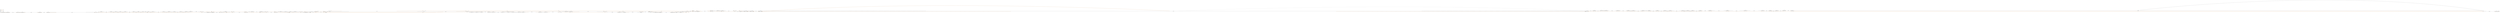 digraph REFERENCE {
	graph [rankdir=LR splines=spline]
	node [color=black fillcolor=grey fixedsize=true shape=cds]
	edge [arrowhead=vee arrowsize=0.5 color=black penwidth=2]
	"156REF" [label="chrI 156 REF" width=1.2]
	"156REF" -> "157REF"
	"157REF" [label="chrI 157 REF" width=1.2]
	"157REF" -> "167REF"
	"167REF" [label="chrI 167 REF" width=1.2]
	"167REF" -> "168REF"
	"168REF" [label="chrI 168 REF" width=1.2]
	"168REF" -> "176REF"
	"176REF" [label="chrI 176 REF" width=7.2]
	"176REF" -> "177REF"
	"177REF" [label="chrI 177 REF" width=1.2]
	"177REF" -> "249REF"
	"249REF" [label="chrI 249 REF" width=1.2]
	"249REF" -> "250REF"
	"250REF" [label="chrI 250 REF" width=1.2]
	"250REF" -> "261REF"
	"261REF" [label="chrI 261 REF" width=15.8]
	"261REF" -> "262REF"
	"262REF" [label="chrI 262 REF" width=1.2]
	"262REF" -> "420REF"
	"420REF" [label="chrI 420 REF" width=5.4]
	"420REF" -> "421REF"
	"421REF" [label="chrI 421 REF" width=1.2]
	"421REF" -> "475REF"
	"475REF" [label="chrI 475 REF" width=3.2]
	"475REF" -> "476REF"
	"476REF" [label="chrI 476 REF" width=1.2]
	"476REF" -> "508REF"
	"508REF" [label="chrI 508 REF" width=2.0]
	"508REF" -> "509REF"
	"509REF" [label="chrI 509 REF" width=1.2]
	"509REF" -> "529REF"
	"529REF" [label="chrI 529 REF" width=7.3]
	"529REF" -> "530REF"
	"530REF" [label="chrI 530 REF" width=1.2]
	"530REF" -> "603REF"
	"603REF" [label="chrI 603 REF" width=1.2]
	"603REF" -> "604REF"
	"604REF" [label="chrI 604 REF" width=1.2]
	"604REF" -> "609REF"
	"609REF" [label="chrI 609 REF" width=1.2]
	"609REF" -> "610REF"
	"610REF" [label="chrI 610 REF" width=1.2]
	"610REF" -> "617REF"
	"617REF" [label="chrI 617 REF" width=1.5]
	"617REF" -> "618REF"
	"618REF" [label="chrI 618 REF" width=1.2]
	"618REF" -> "633REF"
	"633REF" [label="chrI 633 REF" width=5.8]
	"633REF" -> "634REF"
	"634REF" [label="chrI 634 REF" width=1.2]
	"634REF" -> "692REF"
	"692REF" [label="chrI 692 REF" width=1.2]
	"692REF" -> "693REF"
	"693REF" [label="chrI 693 REF" width=1.2]
	"693REF" -> "700REF"
	"700REF" [label="chrI 700 REF" width=1.2]
	"700REF" -> "701REF"
	"701REF" [label="chrI 701 REF" width=1.2]
	"701REF" -> "708REF"
	"708REF" [label="chrI 708 REF" width=2.0]
	"708REF" -> "709REF"
	"709REF" [label="chrI 709 REF" width=1.2]
	"709REF" -> "729REF"
	"729REF" [label="chrI 729 REF" width=1.2]
	"729REF" -> "730REF"
	"730REF" [label="chrI 730 REF" width=1.2]
	"730REF" -> "742REF"
	"742REF" [label="chrI 742 REF" width=8.2]
	"742REF" -> "743REF"
	"743REF" [label="chrI 743 REF" width=1.2]
	"743REF" -> "825REF"
	"825REF" [label="chrI 825 REF" width=2.1]
	"825REF" -> "826REF"
	"826REF" [label="chrI 826 REF" width=1.2]
	"826REF" -> "847REF"
	"847REF" [label="chrI 847 REF" width=2.2]
	"847REF" -> "848REF"
	"848REF" [label="chrI 848 REF" width=1.2]
	"848REF" -> "870REF"
	"870REF" [label="chrI 870 REF" width=3.2]
	"870REF" -> "871REF"
	"871REF" [label="chrI 871 REF" width=1.2]
	"871REF" -> "903REF"
	"903REF" [label="chrI 903 REF" width=2.0]
	"903REF" -> "904REF"
	"904REF" [label="chrI 904 REF" width=1.2]
	"904REF" -> "924REF"
	"924REF" [label="chrI 924 REF" width=1.2]
	"924REF" -> "925REF"
	"925REF" [label="chrI 925 REF" width=1.2]
	"925REF" -> "936REF"
	"936REF" [label="chrI 936 REF" width=4.2]
	"936REF" -> "937REF"
	"937REF" [label="chrI 937 REF" width=1.2]
	"937REF" -> "979REF"
	"979REF" [label="chrI 979 REF" width=2.7]
	"979REF" -> "980REF"
	"980REF" [label="chrI 980 REF" width=1.2]
	"980REF" -> "1007REF"
	"1007REF" [label="chrI 1007 REF" width=1.2]
	"1007REF" -> "1008REF"
	"1008REF" [label="chrI 1008 REF" width=1.2]
	"1008REF" -> "1012REF"
	"1012REF" [label="chrI 1012 REF" width=1.2]
	"1012REF" -> "1013REF"
	"1013REF" [label="chrI 1013 REF" width=1.2]
	"1013REF" -> "1024REF"
	"1024REF" [label="chrI 1024 REF" width=1.2]
	"1024REF" -> "1025REF"
	"1025REF" [label="chrI 1025 REF" width=1.2]
	"1025REF" -> "1034REF"
	"1034REF" [label="chrI 1034 REF" width=2.9]
	"1034REF" -> "1035REF"
	"1035REF" [label="chrI 1035 REF" width=1.2]
	"1035REF" -> "1064REF"
	"1064REF" [label="chrI 1064 REF" width=1.2]
	"1064REF" -> "1065REF"
	"1065REF" [label="chrI 1065 REF" width=1.2]
	"1065REF" -> "1073REF"
	"1073REF" [label="chrI 1073 REF" width=2.6]
	"1073REF" -> "1074REF"
	"1074REF" [label="chrI 1074 REF" width=1.2]
	"1074REF" -> "1100REF"
	"1100REF" [label="chrI 1100 REF" width=6.2]
	"1100REF" -> "1101REF"
	"1101REF" [label="chrI 1101 REF" width=1.2]
	"1101REF" -> "1163REF"
	"1163REF" [label="chrI 1163 REF" width=1.4]
	"1163REF" -> "1164REF"
	"1164REF" [label="chrI 1164 REF" width=1.2]
	"1164REF" -> "1178REF"
	"1178REF" [label="chrI 1178 REF" width=1.2]
	"1178REF" -> "1179REF"
	"1179REF" [label="chrI 1179 REF" width=1.2]
	"1179REF" -> "1183REF"
	"1183REF" [label="chrI 1183 REF" width=1.2]
	"1183REF" -> "1184REF"
	"1184REF" [label="chrI 1184 REF" width=1.2]
	"1184REF" -> "1196REF"
	"1196REF" [label="chrI 1196 REF" width=1.9]
	"1196REF" -> "1197REF"
	"1197REF" [label="chrI 1197 REF" width=1.2]
	"1197REF" -> "1216REF"
	"1216REF" [label="chrI 1216 REF" width=1.2]
	"1216REF" -> "1217REF"
	"1217REF" [label="chrI 1217 REF" width=1.2]
	"1217REF" -> "1229REF"
	"1229REF" [label="chrI 1229 REF" width=1.2]
	"1229REF" -> "1230REF"
	"1230REF" [label="chrI 1230 REF" width=1.2]
	"1230REF" -> "1237REF"
	"1237REF" [label="chrI 1237 REF" width=1.2]
	"1237REF" -> "1238REF"
	"1238REF" [label="chrI 1238 REF" width=1.2]
	"1238REF" -> "1244REF"
	"1244REF" [label="chrI 1244 REF" width=1.7]
	"1244REF" -> "1245REF"
	"1245REF" [label="chrI 1245 REF" width=1.2]
	"1245REF" -> "1262REF"
	"1262REF" [label="chrI 1262 REF" width=1.2]
	"1262REF" -> "1263REF"
	"1263REF" [label="chrI 1263 REF" width=1.2]
	"1263REF" -> "1274REF"
	"1274REF" [label="chrI 1274 REF" width=1.2]
	"1274REF" -> "1275REF"
	"1275REF" [label="chrI 1275 REF" width=1.2]
	"1275REF" -> "1278REF"
	"1278REF" [label="chrI 1278 REF" width=1.2]
	"1278REF" -> "1279REF"
	"1279REF" [label="chrI 1279 REF" width=1.2]
	"1279REF" -> "1283REF"
	"1283REF" [label="chrI 1283 REF" width=1.6]
	"1283REF" -> "1284REF"
	"1284REF" [label="chrI 1284 REF" width=1.2]
	"1284REF" -> "1300REF"
	"1300REF" [label="chrI 1300 REF" width=1.2]
	"1300REF" -> "1301REF"
	"1301REF" [label="chrI 1301 REF" width=1.2]
	"1301REF" -> "1302REF"
	"1302REF" [label="chrI 1302 REF" width=2.5]
	"1302REF" -> "1303REF"
	"1303REF" [label="chrI 1303 REF" width=1.2]
	"1303REF" -> "1328REF"
	"1328REF" [label="chrI 1328 REF" width=1.2]
	"1328REF" -> "1329REF"
	"1329REF" [label="chrI 1329 REF" width=1.2]
	"1329REF" -> "1333REF"
	"1333REF" [label="chrI 1333 REF" width=1.7]
	"1333REF" -> "1334REF"
	"1334REF" [label="chrI 1334 REF" width=1.2]
	"1334REF" -> "1351REF"
	"1351REF" [label="chrI 1351 REF" width=1.2]
	"1351REF" -> "1352REF"
	"1352REF" [label="chrI 1352 REF" width=1.2]
	"1352REF" -> "1363REF"
	"1363REF" [label="chrI 1363 REF" width=4.3]
	"1363REF" -> "1364REF"
	"1364REF" [label="chrI 1364 REF" width=1.2]
	"1364REF" -> "1407REF"
	"1407REF" [label="chrI 1407 REF" width=1.2]
	"1407REF" -> "1408REF"
	"1408REF" [label="chrI 1408 REF" width=1.2]
	"1408REF" -> "1413REF"
	"1413REF" [label="chrI 1413 REF" width=6.8]
	"1413REF" -> "1414REF"
	"1414REF" [label="chrI 1414 REF" width=1.2]
	"1414REF" -> "1482REF"
	"1482REF" [label="chrI 1482 REF" width=2.2]
	"1482REF" -> "1483REF"
	"1483REF" [label="chrI 1483 REF" width=1.2]
	"1483REF" -> "1505REF"
	"1505REF" [label="chrI 1505 REF" width=1.2]
	"1505REF" -> "1506REF"
	"1506REF" [label="chrI 1506 REF" width=1.2]
	"1506REF" -> "1517REF"
	"1517REF" [label="chrI 1517 REF" width=2.8]
	"1517REF" -> "1518REF"
	"1518REF" [label="chrI 1518 REF" width=1.2]
	"1518REF" -> "1546REF"
	"1546REF" [label="chrI 1546 REF" width=1.2]
	"1546REF" -> "1547REF"
	"1547REF" [label="chrI 1547 REF" width=1.2]
	"1547REF" -> "1557REF"
	"1557REF" [label="chrI 1557 REF" width=14.8]
	"1557REF" -> "1558REF"
	"1558REF" [label="chrI 1558 REF" width=1.2]
	"1558REF" -> "1706REF"
	"1706REF" [label="chrI 1706 REF" width=2.5]
	"1706REF" -> "1707REF"
	"1707REF" [label="chrI 1707 REF" width=1.2]
	"1707REF" -> "1732REF"
	"1732REF" [label="chrI 1732 REF" width=1.9]
	"1732REF" -> "1733REF"
	"1733REF" [label="chrI 1733 REF" width=1.2]
	"1733REF" -> "1752REF"
	"1752REF" [label="chrI 1752 REF" width=2.8]
	"1752REF" -> "1753REF"
	"1753REF" [label="chrI 1753 REF" width=1.2]
	"1753REF" -> "1781REF"
	"1781REF" [label="chrI 1781 REF" width=1.6]
	"1781REF" -> "1782REF"
	"1782REF" [label="chrI 1782 REF" width=1.2]
	"1782REF" -> "1798REF"
	"1798REF" [label="chrI 1798 REF" width=5.5]
	"1798REF" -> "1799REF"
	"1799REF" [label="chrI 1799 REF" width=1.2]
	"1799REF" -> "1854REF"
	"1854REF" [label="chrI 1854 REF" width=12.2]
	"1854REF" -> "1855REF"
	"1855REF" [label="chrI 1855 REF" width=1.2]
	"1855REF" -> "1977REF"
	"1977REF" [label="chrI 1977 REF" width=1.4]
	"1977REF" -> "1978REF"
	"1978REF" [label="chrI 1978 REF" width=1.2]
	"1978REF" -> "1992REF"
	"1992REF" [label="chrI 1992 REF" width=15.2]
	"1992REF" -> "1993REF"
	"1993REF" [label="chrI 1993 REF" width=1.2]
	"1993REF" -> "2145REF"
	"2145REF" [label="chrI 2145 REF" width=6.0]
	"2145REF" -> "2146REF"
	"2146REF" [label="chrI 2146 REF" width=1.2]
	"2146REF" -> "2206REF"
	"2206REF" [label="chrI 2206 REF" width=1.6]
	"2206REF" -> "2207REF"
	"2207REF" [label="chrI 2207 REF" width=1.2]
	"2207REF" -> "2223REF"
	"2223REF" [label="chrI 2223 REF" width=1.2]
	"2223REF" -> "2224REF"
	"2224REF" [label="chrI 2224 REF" width=1.2]
	"2224REF" -> "2227REF"
	"2227REF" [label="chrI 2227 REF" width=9.4]
	"2227REF" -> "2228REF"
	"2228REF" [label="chrI 2228 REF" width=1.2]
	"2228REF" -> "2322REF"
	"2322REF" [label="chrI 2322 REF" width=1.2]
	"2322REF" -> "2323REF"
	"2323REF" [label="chrI 2323 REF" width=1.2]
	"2323REF" -> "2330REF"
	"2330REF" [label="chrI 2330 REF" width=1.2]
	"2330REF" -> "2331REF"
	"2331REF" [label="chrI 2331 REF" width=1.2]
	"2331REF" -> "2335REF"
	"2335REF" [label="chrI 2335 REF" width=1.2]
	"2335REF" -> "2336REF"
	"2336REF" [label="chrI 2336 REF" width=1.2]
	"2336REF" -> "2339REF"
	"2339REF" [label="chrI 2339 REF" width=1.2]
	"2339REF" -> "2340REF"
	"2340REF" [label="chrI 2340 REF" width=1.2]
	"2340REF" -> "2352REF"
	"2352REF" [label="chrI 2352 REF" width=1.7]
	"2352REF" -> "2353REF"
	"2353REF" [label="chrI 2353 REF" width=1.2]
	"2353REF" -> "2370REF"
	"2370REF" [label="chrI 2370 REF" width=1.2]
	"2370REF" -> "2371REF"
	"2371REF" [label="chrI 2371 REF" width=1.2]
	"2371REF" -> "2376REF"
	"2376REF" [label="chrI 2376 REF" width=2.8]
	"2376REF" -> "2377REF"
	"2377REF" [label="chrI 2377 REF" width=1.2]
	"2377REF" -> "2405REF"
	"2405REF" [label="chrI 2405 REF" width=1.2]
	"2405REF" -> "2406REF"
	"2406REF" [label="chrI 2406 REF" width=1.2]
	"2406REF" -> "2412REF"
	"2412REF" [label="chrI 2412 REF" width=7.4]
	"2412REF" -> "2413REF"
	"2413REF" [label="chrI 2413 REF" width=1.2]
	"2413REF" -> "2487REF"
	"2487REF" [label="chrI 2487 REF" width=2.3]
	"2487REF" -> "2488REF"
	"2488REF" [label="chrI 2488 REF" width=1.2]
	"2488REF" -> "2511REF"
	"2511REF" [label="chrI 2511 REF" width=1.2]
	"2511REF" -> "2512REF"
	"2512REF" [label="chrI 2512 REF" width=1.2]
	"2512REF" -> "2523REF"
	"2523REF" [label="chrI 2523 REF" width=1.7]
	"2523REF" -> "2524REF"
	"2524REF" [label="chrI 2524 REF" width=1.2]
	"2524REF" -> "2541REF"
	"2541REF" [label="chrI 2541 REF" width=4.5]
	"2541REF" -> "2542REF"
	"2542REF" [label="chrI 2542 REF" width=1.2]
	"2542REF" -> "2587REF"
	"2587REF" [label="chrI 2587 REF" width=11.7]
	"2587REF" -> "2588REF"
	"2588REF" [label="chrI 2588 REF" width=1.2]
	"2588REF" -> "2705REF"
	"2705REF" [label="chrI 2705 REF" width=4.1]
	"2705REF" -> "2706REF"
	"2706REF" [label="chrI 2706 REF" width=1.2]
	"2706REF" -> "2747REF"
	"2747REF" [label="chrI 2747 REF" width=4.1]
	"2747REF" -> "2748REF"
	"2748REF" [label="chrI 2748 REF" width=1.2]
	"2748REF" -> "2789REF"
	"2789REF" [label="chrI 2789 REF" width=1.2]
	"2789REF" -> "2790REF"
	"2790REF" [label="chrI 2790 REF" width=1.2]
	"2790REF" -> "2796REF"
	"2796REF" [label="chrI 2796 REF" width=9.3]
	"2796REF" -> "2797REF"
	"2797REF" [label="chrI 2797 REF" width=1.2]
	"2797REF" -> "2890REF"
	"2890REF" [label="chrI 2890 REF" width=7.8]
	"2890REF" -> "2891REF"
	"2891REF" [label="chrI 2891 REF" width=1.2]
	"2891REF" -> "2969REF"
	"2969REF" [label="chrI 2969 REF" width=1.6]
	"2969REF" -> "2970REF"
	"2970REF" [label="chrI 2970 REF" width=1.2]
	"2970REF" -> "2986REF"
	"2986REF" [label="chrI 2986 REF" width=6.8]
	"2986REF" -> "2987REF"
	"2987REF" [label="chrI 2987 REF" width=1.2]
	"2987REF" -> "3055REF"
	"3055REF" [label="chrI 3055 REF" width=3.0]
	"3055REF" -> "3056REF"
	"3056REF" [label="chrI 3056 REF" width=1.2]
	"3056REF" -> "3086REF"
	"3086REF" [label="chrI 3086 REF" width=5.3]
	"3086REF" -> "3087REF"
	"3087REF" [label="chrI 3087 REF" width=1.2]
	"3087REF" -> "3140REF"
	"3140REF" [label="chrI 3140 REF" width=4.5]
	"3140REF" -> "3141REF"
	"3141REF" [label="chrI 3141 REF" width=1.2]
	"3141REF" -> "3186REF"
	"3186REF" [label="chrI 3186 REF" width=1.9]
	"3186REF" -> "3187REF"
	"3187REF" [label="chrI 3187 REF" width=1.2]
	"3187REF" -> "3206REF"
	"3206REF" [label="chrI 3206 REF" width=10.3]
	"3206REF" -> "3207REF"
	"3207REF" [label="chrI 3207 REF" width=1.2]
	"3207REF" -> "3310REF"
	"3310REF" [label="chrI 3310 REF" width=1.6]
	"3310REF" -> "3311REF"
	"3311REF" [label="chrI 3311 REF" width=1.2]
	"3311REF" -> "3327REF"
	"3327REF" [label="chrI 3327 REF" width=1.3]
	"3327REF" -> "3328REF"
	"3328REF" [label="chrI 3328 REF" width=1.2]
	"3328REF" -> "3341REF"
	"3341REF" [label="chrI 3341 REF" width=4.6]
	"3341REF" -> "3342REF"
	"3342REF" [label="chrI 3342 REF" width=1.2]
	"3342REF" -> "3388REF"
	"3388REF" [label="chrI 3388 REF" width=7.2]
	"3388REF" -> "3389REF"
	"3389REF" [label="chrI 3389 REF" width=1.2]
	"3389REF" -> "3461REF"
	"3461REF" [label="chrI 3461 REF" width=15.7]
	"3461REF" -> "3462REF"
	"3462REF" [label="chrI 3462 REF" width=1.2]
	"3462REF" -> "3619REF"
	"3619REF" [label="chrI 3619 REF" width=16.4]
	"3619REF" -> "3620REF"
	"3620REF" [label="chrI 3620 REF" width=1.2]
	"3620REF" -> "3784REF"
	"3784REF" [label="chrI 3784 REF" width=15.6]
	"3784REF" -> "3785REF"
	"3785REF" [label="chrI 3785 REF" width=1.2]
	"3785REF" -> "3941REF"
	"3941REF" [label="chrI 3941 REF" width=4.7]
	"3941REF" -> "3942REF"
	"3942REF" [label="chrI 3942 REF" width=1.2]
	"3942REF" -> "3989REF"
	"3989REF" [label="chrI 3989 REF" width=3.1]
	"3989REF" -> "3990REF"
	"3990REF" [label="chrI 3990 REF" width=1.2]
	"3990REF" -> "4021REF"
	"4021REF" [label="chrI 4021 REF" width=4.4]
	"4021REF" -> "4022REF"
	"4022REF" [label="chrI 4022 REF" width=1.2]
	"4022REF" -> "4066REF"
	"4066REF" [label="chrI 4066 REF" width=5.2]
	"4066REF" -> "4067REF"
	"4067REF" [label="chrI 4067 REF" width=1.2]
	"4067REF" -> "4119REF"
	"4119REF" [label="chrI 4119 REF" width=787.6]
	"4119REF" -> "4120REF"
	"4120REF" [label="chrI 4120 REF" width=1.2]
	"4120REF" -> "11996REF"
	"11996REF" [label="chrI 11996 REF" width=12.1]
	"11996REF" -> "11997REF"
	"11997REF" [label="chrI 11997 REF" width=1.2]
	"11997REF" -> "12118REF"
	"12118REF" [label="chrI 12118 REF"]
	"12119REF" [label="chrI 12119 REF"]
	"12118REF" -> "12119REF"
	REF [label=Reference width=1.6]
	REF_ [label=Path]
	REF -> REF_
	subgraph yi38small {
		node [color="#2d6686" fillcolor="#b24d4e" shape=cds]
		edge [arrowhead=vee arrowsize=0.5 color="#bf7f40" penwidth=4]
		"156REF" [label="chrI 156 REF" width=1.2]
		"156REF" -> "157T" [label=yi38small]
		"157T" [label="chrI 157 T" width=1.2]
		"157T" -> "167REF" [label=yi38small]
		"167REF" [label="chrI 167 REF" width=1.2]
		"167REF" -> "168C" [label=yi38small]
		"168C" [label="chrI 168 C" width=1.2]
		"168C" -> "176REF" [label=yi38small]
		"176REF" [label="chrI 176 REF" width=7.2]
		"176REF" -> "177C" [label=yi38small]
		"177C" [label="chrI 177 C" width=1.2]
		"177C" -> "249REF" [label=yi38small]
		"249REF" [label="chrI 249 REF" width=1.2]
		"249REF" -> "250A" [label=yi38small]
		"250A" [label="chrI 250 A" width=1.2]
		"250A" -> "261REF" [label=yi38small]
		"261REF" [label="chrI 261 REF" width=15.8]
		"261REF" -> "262G" [label=yi38small]
		"262G" [label="chrI 262 G" width=1.2]
		"262G" -> "420REF" [label=yi38small]
		"420REF" [label="chrI 420 REF" width=5.4]
		"420REF" -> "421A" [label=yi38small]
		"421A" [label="chrI 421 A" width=1.2]
		"421A" -> "475REF" [label=yi38small]
		"475REF" [label="chrI 475 REF" width=50.3]
		"475REF" -> "476T" [label=yi38small]
		"476T" [label="chrI 476 T" width=1.2]
		"476T" -> "979REF" [label=yi38small]
		"979REF" [label="chrI 979 REF" width=2.7]
		"979REF" -> "980AC" [label=yi38small]
		"980AC" [label="chrI 980 AC" width=1.2]
		"980AC" -> "1007REF" [label=yi38small]
		"1007REF" [label="chrI 1007 REF" width=1.2]
		"1007REF" -> "1008GTATC" [label=yi38small]
		"1008GTATC" [label="chrI 1008 GTATC" width=1.2]
		"1008GTATC" -> "1012REF" [label=yi38small]
		"1012REF" [label="chrI 1012 REF" width=5.1]
		"1012REF" -> "1013C" [label=yi38small]
		"1013C" [label="chrI 1013 C" width=1.2]
		"1013C" -> "1064REF" [label=yi38small]
		"1064REF" [label="chrI 1064 REF" width=11.3]
		"1064REF" -> "1065T" [label=yi38small]
		"1065T" [label="chrI 1065 T" width=1.2]
		"1065T" -> "1178REF" [label=yi38small]
		"1178REF" [label="chrI 1178 REF" width=6.5]
		"1178REF" -> "1179T" [label=yi38small]
		"1179T" [label="chrI 1179 T" width=1.2]
		"1179T" -> "1244REF" [label=yi38small]
		"1244REF" [label="chrI 1244 REF" width=1.7]
		"1244REF" -> "1245A" [label=yi38small]
		"1245A" [label="chrI 1245 A" width=1.2]
		"1245A" -> "1262REF" [label=yi38small]
		"1262REF" [label="chrI 1262 REF" width=3.9]
		"1262REF" -> "1263T" [label=yi38small]
		"1263T" [label="chrI 1263 T" width=1.2]
		"1263T" -> "1302REF" [label=yi38small]
		"1302REF" [label="chrI 1302 REF" width=44.9]
		"1302REF" -> "1303T" [label=yi38small]
		"1303T" [label="chrI 1303 T" width=1.2]
		"1303T" -> "1752REF" [label=yi38small]
		"1752REF" [label="chrI 1752 REF" width=2.8]
		"1752REF" -> "1753A" [label=yi38small]
		"1753A" [label="chrI 1753 A" width=1.2]
		"1753A" -> "1781REF" [label=yi38small]
		"1781REF" [label="chrI 1781 REF" width=1.6]
		"1781REF" -> "1782T" [label=yi38small]
		"1782T" [label="chrI 1782 T" width=1.2]
		"1782T" -> "1798REF" [label=yi38small]
		"1798REF" [label="chrI 1798 REF" width=34.6]
		"1798REF" -> "1799A" [label=yi38small]
		"1799A" [label="chrI 1799 A" width=1.2]
		"1799A" -> "2145REF" [label=yi38small]
		"2145REF" [label="chrI 2145 REF" width=18.4]
		"2145REF" -> "2146A" [label=yi38small]
		"2146A" [label="chrI 2146 A" width=1.2]
		"2146A" -> "2330REF" [label=yi38small]
		"2330REF" [label="chrI 2330 REF" width=1.2]
		"2330REF" -> "2331C" [label=yi38small]
		"2331C" [label="chrI 2331 C" width=1.2]
		"2331C" -> "2339REF" [label=yi38small]
		"2339REF" [label="chrI 2339 REF" width=3.0]
		"2339REF" -> "2340C" [label=yi38small]
		"2340C" [label="chrI 2340 C" width=1.2]
		"2340C" -> "2370REF" [label=yi38small]
		"2370REF" [label="chrI 2370 REF" width=1.2]
		"2370REF" -> "2371ACTA" [label=yi38small]
		"2371ACTA" [label="chrI 2371 ACTA" width=1.2]
		"2371ACTA" -> "2376REF" [label=yi38small]
		"2376REF" [label="chrI 2376 REF" width=2.8]
		"2376REF" -> "2377A" [label=yi38small]
		"2377A" [label="chrI 2377 A" width=1.2]
		"2377A" -> "2405REF" [label=yi38small]
		"2405REF" [label="chrI 2405 REF" width=1.2]
		"2405REF" -> "2406C" [label=yi38small]
		"2406C" [label="chrI 2406 C" width=1.2]
		"2406C" -> "2412REF" [label=yi38small]
		"2412REF" [label="chrI 2412 REF" width=9.8]
		"2412REF" -> "2413G" [label=yi38small]
		"2413G" [label="chrI 2413 G" width=1.2]
		"2413G" -> "2511REF" [label=yi38small]
		"2511REF" [label="chrI 2511 REF" width=1.2]
		"2511REF" -> "2512G" [label=yi38small]
		"2512G" [label="chrI 2512 G" width=1.2]
		"2512G" -> "2523REF" [label=yi38small]
		"2523REF" [label="chrI 2523 REF" width=1.7]
		"2523REF" -> "2524C" [label=yi38small]
		"2524C" [label="chrI 2524 C" width=1.2]
		"2524C" -> "2541REF" [label=yi38small]
		"2541REF" [label="chrI 2541 REF" width=4.5]
		"2541REF" -> "2542G" [label=yi38small]
		"2542G" [label="chrI 2542 G" width=1.2]
		"2542G" -> "2587REF" [label=yi38small]
		"2587REF" [label="chrI 2587 REF" width=11.7]
		"2587REF" -> "2588T" [label=yi38small]
		"2588T" [label="chrI 2588 T" width=1.2]
		"2588T" -> "2705REF" [label=yi38small]
		"2705REF" [label="chrI 2705 REF" width=4.1]
		"2705REF" -> "2706G" [label=yi38small]
		"2706G" [label="chrI 2706 G" width=1.2]
		"2706G" -> "2747REF" [label=yi38small]
		"2747REF" [label="chrI 2747 REF" width=4.1]
		"2747REF" -> "2748T" [label=yi38small]
		"2748T" [label="chrI 2748 T" width=1.2]
		"2748T" -> "2789REF" [label=yi38small]
		"2789REF" [label="chrI 2789 REF" width=1.2]
		"2789REF" -> "2790A" [label=yi38small]
		"2790A" [label="chrI 2790 A" width=1.2]
		"2790A" -> "2796REF" [label=yi38small]
		"2796REF" [label="chrI 2796 REF" width=9.3]
		"2796REF" -> "2797G" [label=yi38small]
		"2797G" [label="chrI 2797 G" width=1.2]
		"2797G" -> "2890REF" [label=yi38small]
		"2890REF" [label="chrI 2890 REF" width=7.8]
		"2890REF" -> "2891T" [label=yi38small]
		"2891T" [label="chrI 2891 T" width=1.2]
		"2891T" -> "2969REF" [label=yi38small]
		"2969REF" [label="chrI 2969 REF" width=1.6]
		"2969REF" -> "2970C" [label=yi38small]
		"2970C" [label="chrI 2970 C" width=1.2]
		"2970C" -> "2986REF" [label=yi38small]
		"2986REF" [label="chrI 2986 REF" width=6.8]
		"2986REF" -> "2987A" [label=yi38small]
		"2987A" [label="chrI 2987 A" width=1.2]
		"2987A" -> "3055REF" [label=yi38small]
		"3055REF" [label="chrI 3055 REF" width=3.0]
		"3055REF" -> "3056A" [label=yi38small]
		"3056A" [label="chrI 3056 A" width=1.2]
		"3056A" -> "3086REF" [label=yi38small]
		"3086REF" [label="chrI 3086 REF" width=5.3]
		"3086REF" -> "3087G" [label=yi38small]
		"3087G" [label="chrI 3087 G" width=1.2]
		"3087G" -> "3140REF" [label=yi38small]
		"3140REF" [label="chrI 3140 REF" width=4.5]
		"3140REF" -> "3141T" [label=yi38small]
		"3141T" [label="chrI 3141 T" width=1.2]
		"3141T" -> "3186REF" [label=yi38small]
		"3186REF" [label="chrI 3186 REF" width=1.9]
		"3186REF" -> "3187C" [label=yi38small]
		"3187C" [label="chrI 3187 C" width=1.2]
		"3187C" -> "3206REF" [label=yi38small]
		"3206REF" [label="chrI 3206 REF" width=10.3]
		"3206REF" -> "3207G" [label=yi38small]
		"3207G" [label="chrI 3207 G" width=1.2]
		"3207G" -> "3310REF" [label=yi38small]
		"3310REF" [label="chrI 3310 REF" width=1.6]
		"3310REF" -> "3311CCC" [label=yi38small]
		"3311CCC" [label="chrI 3311 CCC" width=1.2]
		"3311CCC" -> "3327REF" [label=yi38small]
		"3327REF" [label="chrI 3327 REF" width=1.3]
		"3327REF" -> "3328C" [label=yi38small]
		"3328C" [label="chrI 3328 C" width=1.2]
		"3328C" -> "3341REF" [label=yi38small]
		"3341REF" [label="chrI 3341 REF" width=4.6]
		"3341REF" -> "3342G" [label=yi38small]
		"3342G" [label="chrI 3342 G" width=1.2]
		"3342G" -> "3388REF" [label=yi38small]
		"3388REF" [label="chrI 3388 REF" width=7.2]
		"3388REF" -> "3389T" [label=yi38small]
		"3389T" [label="chrI 3389 T" width=1.2]
		"3389T" -> "3461REF" [label=yi38small]
		"3461REF" [label="chrI 3461 REF" width=15.7]
		"3461REF" -> "3462C" [label=yi38small]
		"3462C" [label="chrI 3462 C" width=1.2]
		"3462C" -> "3619REF" [label=yi38small]
		"3619REF" [label="chrI 3619 REF" width=16.4]
		"3619REF" -> "3620A" [label=yi38small]
		"3620A" [label="chrI 3620 A" width=1.2]
		"3620A" -> "3784REF" [label=yi38small]
		"3784REF" [label="chrI 3784 REF" width=15.6]
		"3784REF" -> "3785C" [label=yi38small]
		"3785C" [label="chrI 3785 C" width=1.2]
		"3785C" -> "3941REF" [label=yi38small]
		"3941REF" [label="chrI 3941 REF" width=4.7]
		"3941REF" -> "3942A" [label=yi38small]
		"3942A" [label="chrI 3942 A" width=1.2]
		"3942A" -> "3989REF" [label=yi38small]
		"3989REF" [label="chrI 3989 REF" width=3.1]
		"3989REF" -> "3990A" [label=yi38small]
		"3990A" [label="chrI 3990 A" width=1.2]
		"3990A" -> "4021REF" [label=yi38small]
		"4021REF" [label="chrI 4021 REF" width=4.4]
		"4021REF" -> "4022A" [label=yi38small]
		"4022A" [label="chrI 4022 A" width=1.2]
		"4022A" -> "4066REF" [label=yi38small]
		"4066REF" [label="chrI 4066 REF" width=5.2]
		"4066REF" -> "4067G" [label=yi38small]
		"4067G" [label="chrI 4067 G" width=1.2]
		"4067G" -> "4119A" [label=yi38small]
		"4119A" [label="chrI 4119 A"]
		"4120REF" [label="chrI 4120 REF"]
		"4119A" -> "4120REF"
		yi38small [label=yi38small]
		yi38small_ [label=Path]
		yi38small -> yi38small_
	}
	subgraph j11small {
		node [color="#2d6686" fillcolor="#b24d4e" shape=cds]
		edge [arrowhead=vee arrowsize=0.5 color="#bf7f40" penwidth=4]
		"1274REF" [label="chrI 1274 REF" width=1.2]
		"1274REF" -> "1275G" [label=j11small]
		"1275G" [label="chrI 1275 G" width=1.2]
		"1275G" -> "1283REF" [label=j11small]
		"1283REF" [label="chrI 1283 REF" width=1.6]
		"1283REF" -> "1284C" [label=j11small]
		"1284C" [label="chrI 1284 C" width=1.2]
		"1284C" -> "1300REF" [label=j11small]
		"1300REF" [label="chrI 1300 REF" width=103.8]
		"1300REF" -> "1301A" [label=j11small]
		"1301A" [label="chrI 1301 A" width=1.2]
		"1301A" -> "2339REF" [label=j11small]
		"2339REF" [label="chrI 2339 REF"]
		"2340C" [label="chrI 2340 C"]
		"2339REF" -> "2340C"
		j11small [label=j11small]
		j11small_ [label=Path]
		j11small -> j11small_
	}
	subgraph mf1small {
		node [color="#2d6686" fillcolor="#b24d4e" shape=cds]
		edge [arrowhead=vee arrowsize=0.5 color="#bf7f40" penwidth=4]
		"508REF" [label="chrI 508 REF" width=2.0]
		"508REF" -> "509A" [label=mf1small]
		"509A" [label="chrI 509 A" width=1.2]
		"509A" -> "529REF" [label=mf1small]
		"529REF" [label="chrI 529 REF" width=7.3]
		"529REF" -> "530G" [label=mf1small]
		"530G" [label="chrI 530 G" width=1.2]
		"530G" -> "603REF" [label=mf1small]
		"603REF" [label="chrI 603 REF" width=1.2]
		"603REF" -> "604T" [label=mf1small]
		"604T" [label="chrI 604 T" width=1.2]
		"604T" -> "609REF" [label=mf1small]
		"609REF" [label="chrI 609 REF" width=1.2]
		"609REF" -> "610A" [label=mf1small]
		"610A" [label="chrI 610 A" width=1.2]
		"610A" -> "617REF" [label=mf1small]
		"617REF" [label="chrI 617 REF" width=1.5]
		"617REF" -> "618C" [label=mf1small]
		"618C" [label="chrI 618 C" width=1.2]
		"618C" -> "633REF" [label=mf1small]
		"633REF" [label="chrI 633 REF" width=5.8]
		"633REF" -> "634T" [label=mf1small]
		"634T" [label="chrI 634 T" width=1.2]
		"634T" -> "692REF" [label=mf1small]
		"692REF" [label="chrI 692 REF" width=1.2]
		"692REF" -> "693A" [label=mf1small]
		"693A" [label="chrI 693 A" width=1.2]
		"693A" -> "700REF" [label=mf1small]
		"700REF" [label="chrI 700 REF" width=1.2]
		"700REF" -> "701AAT" [label=mf1small]
		"701AAT" [label="chrI 701 AAT" width=1.2]
		"701AAT" -> "708G" [label=mf1small]
		"708G" [label="chrI 708 G" width=2.0]
		"708G" -> "709C" [label=mf1small]
		"709C" [label="chrI 709 C" width=1.2]
		"709C" -> "729REF" [label=mf1small]
		"729REF" [label="chrI 729 REF" width=1.2]
		"729REF" -> "730T" [label=mf1small]
		"730T" [label="chrI 730 T" width=1.2]
		"730T" -> "742REF" [label=mf1small]
		"742REF" [label="chrI 742 REF" width=8.2]
		"742REF" -> "743T" [label=mf1small]
		"743T" [label="chrI 743 T" width=1.2]
		"743T" -> "825REF" [label=mf1small]
		"825REF" [label="chrI 825 REF" width=2.1]
		"825REF" -> "826C" [label=mf1small]
		"826C" [label="chrI 826 C" width=1.2]
		"826C" -> "847REF" [label=mf1small]
		"847REF" [label="chrI 847 REF" width=2.2]
		"847REF" -> "848T" [label=mf1small]
		"848T" [label="chrI 848 T" width=1.2]
		"848T" -> "870REF" [label=mf1small]
		"870REF" [label="chrI 870 REF" width=3.2]
		"870REF" -> "871C" [label=mf1small]
		"871C" [label="chrI 871 C" width=1.2]
		"871C" -> "903REF" [label=mf1small]
		"903REF" [label="chrI 903 REF" width=2.0]
		"903REF" -> "904A" [label=mf1small]
		"904A" [label="chrI 904 A" width=1.2]
		"904A" -> "924REF" [label=mf1small]
		"924REF" [label="chrI 924 REF" width=1.2]
		"924REF" -> "925C" [label=mf1small]
		"925C" [label="chrI 925 C" width=1.2]
		"925C" -> "936REF" [label=mf1small]
		"936REF" [label="chrI 936 REF" width=8.7]
		"936REF" -> "937T" [label=mf1small]
		"937T" [label="chrI 937 T" width=1.2]
		"937T" -> "1024REF" [label=mf1small]
		"1024REF" [label="chrI 1024 REF" width=1.2]
		"1024REF" -> "1025T" [label=mf1small]
		"1025T" [label="chrI 1025 T" width=1.2]
		"1025T" -> "1034REF" [label=mf1small]
		"1034REF" [label="chrI 1034 REF" width=3.8]
		"1034REF" -> "1035T" [label=mf1small]
		"1035T" [label="chrI 1035 T" width=1.2]
		"1035T" -> "1073REF" [label=mf1small]
		"1073REF" [label="chrI 1073 REF" width=2.6]
		"1073REF" -> "1074A" [label=mf1small]
		"1074A" [label="chrI 1074 A" width=1.2]
		"1074A" -> "1100REF" [label=mf1small]
		"1100REF" [label="chrI 1100 REF" width=6.2]
		"1100REF" -> "1101A" [label=mf1small]
		"1101A" [label="chrI 1101 A" width=1.2]
		"1101A" -> "1163REF" [label=mf1small]
		"1163REF" [label="chrI 1163 REF" width=1.9]
		"1163REF" -> "1164C" [label=mf1small]
		"1164C" [label="chrI 1164 C" width=1.2]
		"1164C" -> "1183REF" [label=mf1small]
		"1183REF" [label="chrI 1183 REF" width=1.2]
		"1183REF" -> "1184T" [label=mf1small]
		"1184T" [label="chrI 1184 T" width=1.2]
		"1184T" -> "1196REF" [label=mf1small]
		"1196REF" [label="chrI 1196 REF" width=1.9]
		"1196REF" -> "1197T" [label=mf1small]
		"1197T" [label="chrI 1197 T" width=1.2]
		"1197T" -> "1216REF" [label=mf1small]
		"1216REF" [label="chrI 1216 REF" width=1.2]
		"1216REF" -> "1217T" [label=mf1small]
		"1217T" [label="chrI 1217 T" width=1.2]
		"1217T" -> "1229REF" [label=mf1small]
		"1229REF" [label="chrI 1229 REF" width=1.2]
		"1229REF" -> "1230A" [label=mf1small]
		"1230A" [label="chrI 1230 A" width=1.2]
		"1230A" -> "1237REF" [label=mf1small]
		"1237REF" [label="chrI 1237 REF" width=2.4]
		"1237REF" -> "1238T" [label=mf1small]
		"1238T" [label="chrI 1238 T" width=1.2]
		"1238T" -> "1262REF" [label=mf1small]
		"1262REF" [label="chrI 1262 REF" width=1.5]
		"1262REF" -> "1263T" [label="yi38small - mf1small" color=black style=dotted]
		"1263T" [label="chrI 1263 T" width=1.2]
		"1263T" -> "1278REF" [label=mf1small]
		"1278REF" [label="chrI 1278 REF" width=4.9]
		"1278REF" -> "1279T" [label=mf1small]
		"1279T" [label="chrI 1279 T" width=1.2]
		"1279T" -> "1328REF" [label=mf1small]
		"1328REF" [label="chrI 1328 REF" width=1.2]
		"1328REF" -> "1329A" [label=mf1small]
		"1329A" [label="chrI 1329 A" width=1.2]
		"1329A" -> "1333REF" [label=mf1small]
		"1333REF" [label="chrI 1333 REF" width=1.7]
		"1333REF" -> "1334T" [label=mf1small]
		"1334T" [label="chrI 1334 T" width=1.2]
		"1334T" -> "1351REF" [label=mf1small]
		"1351REF" [label="chrI 1351 REF" width=1.2]
		"1351REF" -> "1352G" [label=mf1small]
		"1352G" [label="chrI 1352 G" width=1.2]
		"1352G" -> "1363REF" [label=mf1small]
		"1363REF" [label="chrI 1363 REF" width=4.3]
		"1363REF" -> "1364C" [label=mf1small]
		"1364C" [label="chrI 1364 C" width=1.2]
		"1364C" -> "1407REF" [label=mf1small]
		"1407REF" [label="chrI 1407 REF" width=1.2]
		"1407REF" -> "1408T" [label=mf1small]
		"1408T" [label="chrI 1408 T" width=1.2]
		"1408T" -> "1413REF" [label=mf1small]
		"1413REF" [label="chrI 1413 REF" width=6.8]
		"1413REF" -> "1414A" [label=mf1small]
		"1414A" [label="chrI 1414 A" width=1.2]
		"1414A" -> "1482REF" [label=mf1small]
		"1482REF" [label="chrI 1482 REF" width=2.2]
		"1482REF" -> "1483A" [label=mf1small]
		"1483A" [label="chrI 1483 A" width=1.2]
		"1483A" -> "1505REF" [label=mf1small]
		"1505REF" [label="chrI 1505 REF" width=1.2]
		"1505REF" -> "1506G" [label=mf1small]
		"1506G" [label="chrI 1506 G" width=1.2]
		"1506G" -> "1517REF" [label=mf1small]
		"1517REF" [label="chrI 1517 REF" width=2.8]
		"1517REF" -> "1518C" [label=mf1small]
		"1518C" [label="chrI 1518 C" width=1.2]
		"1518C" -> "1546REF" [label=mf1small]
		"1546REF" [label="chrI 1546 REF" width=1.2]
		"1546REF" -> "1547A" [label=mf1small]
		"1547A" [label="chrI 1547 A" width=1.2]
		"1547A" -> "1557REF" [label=mf1small]
		"1557REF" [label="chrI 1557 REF" width=14.8]
		"1557REF" -> "1558A" [label=mf1small]
		"1558A" [label="chrI 1558 A" width=1.2]
		"1558A" -> "1706REF" [label=mf1small]
		"1706REF" [label="chrI 1706 REF" width=2.5]
		"1706REF" -> "1707G" [label=mf1small]
		"1707G" [label="chrI 1707 G" width=1.2]
		"1707G" -> "1732REF" [label=mf1small]
		"1732REF" [label="chrI 1732 REF" width=12.1]
		"1732REF" -> "1733A" [label=mf1small]
		"1733A" [label="chrI 1733 A" width=1.2]
		"1733A" -> "1854REF" [label=mf1small]
		"1854REF" [label="chrI 1854 REF" width=12.2]
		"1854REF" -> "1855A" [label=mf1small]
		"1855A" [label="chrI 1855 A" width=1.2]
		"1855A" -> "1977REF" [label=mf1small]
		"1977REF" [label="chrI 1977 REF" width=1.4]
		"1977REF" -> "1978A" [label=mf1small]
		"1978A" [label="chrI 1978 A" width=1.2]
		"1978A" -> "1992REF" [label=mf1small]
		"1992REF" [label="chrI 1992 REF" width=15.2]
		"1992REF" -> "1993C" [label=mf1small]
		"1993C" [label="chrI 1993 C" width=1.2]
		"1993C" -> "2145REF" [label=mf1small]
		"2145REF" [label="chrI 2145 REF" width=6.0]
		"2145REF" -> "2146A" [label="yi38small - mf1small" color=black style=dotted]
		"2146A" [label="chrI 2146 A" width=1.2]
		"2146A" -> "2206REF" [label=mf1small]
		"2206REF" [label="chrI 2206 REF" width=1.6]
		"2206REF" -> "2207G" [label=mf1small]
		"2207G" [label="chrI 2207 G" width=1.2]
		"2207G" -> "2223REF" [label=mf1small]
		"2223REF" [label="chrI 2223 REF" width=1.2]
		"2223REF" -> "2224AC" [label=mf1small]
		"2224AC" [label="chrI 2224 AC" width=1.2]
		"2224AC" -> "2227REF" [label=mf1small]
		"2227REF" [label="chrI 2227 REF" width=9.4]
		"2227REF" -> "2228G" [label=mf1small]
		"2228G" [label="chrI 2228 G" width=1.2]
		"2228G" -> "2322REF" [label=mf1small]
		"2322REF" [label="chrI 2322 REF" width=1.2]
		"2322REF" -> "2323T" [label=mf1small]
		"2323T" [label="chrI 2323 T" width=1.2]
		"2323T" -> "2330REF" [label=mf1small]
		"2330REF" [label="chrI 2330 REF" width=1.2]
		"2330REF" -> "2331C" [label="yi38small - mf1small" color=black style=dotted]
		"2331C" [label="chrI 2331 C" width=1.2]
		"2331C" -> "2335REF" [label=mf1small]
		"2335REF" [label="chrI 2335 REF" width=1.6]
		"2335REF" -> "2336TCTCC" [label=mf1small]
		"2336TCTCC" [label="chrI 2336 TCTCC" width=1.2]
		"2336TCTCC" -> "2352REF" [label=mf1small]
		"2352REF" [label="chrI 2352 REF" width=1.7]
		"2352REF" -> "2353C" [label=mf1small]
		"2353C" [label="chrI 2353 C" width=1.2]
		"2353C" -> "2370REF" [label=mf1small]
		"2370REF" [label="chrI 2370 REF" width=11.6]
		"2370REF" -> "2371A" [label=mf1small]
		"2371A" [label="chrI 2371 A" width=1.2]
		"2371A" -> "2487REF" [label=mf1small]
		"2487REF" [label="chrI 2487 REF" width=2.3]
		"2487REF" -> "2488A" [label=mf1small]
		"2488A" [label="chrI 2488 A" width=1.2]
		"2488A" -> "2511REF" [label=mf1small]
		"2511REF" [label="chrI 2511 REF" width=1.2]
		"2511REF" -> "2512G" [label="yi38small - mf1small" color=black style=dotted]
		"2512G" [label="chrI 2512 G" width=1.2]
		"2512G" -> "2523REF" [label=mf1small]
		"2523REF" [label="chrI 2523 REF" width=1.7]
		"2523REF" -> "2524C" [label="yi38small - mf1small" color=black style=dotted]
		"2524C" [label="chrI 2524 C" width=1.2]
		"2524C" -> "2541REF" [label=mf1small]
		"2541REF" [label="chrI 2541 REF" width=4.5]
		"2541REF" -> "2542G" [label="yi38small - mf1small" color=black style=dotted]
		"2542G" [label="chrI 2542 G" width=1.2]
		"2542G" -> "2587REF" [label=mf1small]
		"2587REF" [label="chrI 2587 REF" width=940.8]
		"2587REF" -> "2588T" [label="yi38small - mf1small" color=black style=dotted]
		"2588T" [label="chrI 2588 T" width=1.2]
		"2588T" -> "11996REF" [label=mf1small]
		"11996REF" [label="chrI 11996 REF" width=12.1]
		"11996REF" -> "11997A" [label=mf1small]
		"11997A" [label="chrI 11997 A" width=1.2]
		"11997A" -> "12118T" [label=mf1small]
		"12118T" [label="chrI 12118 T"]
		"12119REF" [label="chrI 12119 REF"]
		"12118T" -> "12119REF"
		mf1small [label=mf1small]
		mf1small_ [label=Path]
		mf1small -> mf1small_
	}
}
